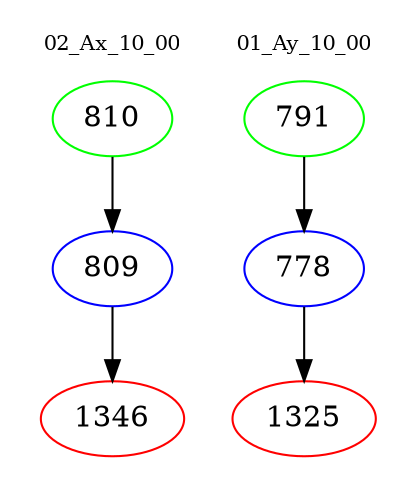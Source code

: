 digraph{
subgraph cluster_0 {
color = white
label = "02_Ax_10_00";
fontsize=10;
T0_810 [label="810", color="green"]
T0_810 -> T0_809 [color="black"]
T0_809 [label="809", color="blue"]
T0_809 -> T0_1346 [color="black"]
T0_1346 [label="1346", color="red"]
}
subgraph cluster_1 {
color = white
label = "01_Ay_10_00";
fontsize=10;
T1_791 [label="791", color="green"]
T1_791 -> T1_778 [color="black"]
T1_778 [label="778", color="blue"]
T1_778 -> T1_1325 [color="black"]
T1_1325 [label="1325", color="red"]
}
}
